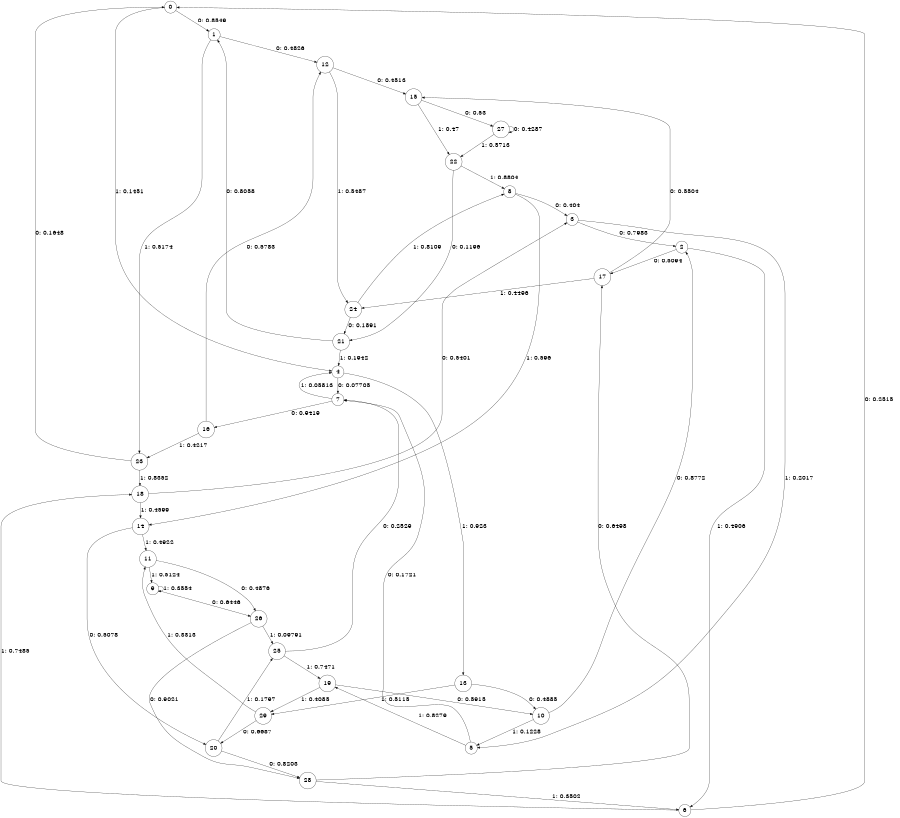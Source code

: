 digraph "ch11randomL5" {
size = "6,8.5";
ratio = "fill";
node [shape = circle];
node [fontsize = 24];
edge [fontsize = 24];
0 -> 1 [label = "0: 0.8549   "];
0 -> 4 [label = "1: 0.1451   "];
1 -> 12 [label = "0: 0.4826   "];
1 -> 23 [label = "1: 0.5174   "];
2 -> 17 [label = "0: 0.5094   "];
2 -> 6 [label = "1: 0.4906   "];
3 -> 2 [label = "0: 0.7983   "];
3 -> 5 [label = "1: 0.2017   "];
4 -> 7 [label = "0: 0.07705  "];
4 -> 13 [label = "1: 0.923    "];
5 -> 7 [label = "0: 0.1721   "];
5 -> 19 [label = "1: 0.8279   "];
6 -> 0 [label = "0: 0.2515   "];
6 -> 18 [label = "1: 0.7485   "];
7 -> 16 [label = "0: 0.9419   "];
7 -> 4 [label = "1: 0.05813  "];
8 -> 3 [label = "0: 0.404    "];
8 -> 14 [label = "1: 0.596    "];
9 -> 26 [label = "0: 0.6446   "];
9 -> 9 [label = "1: 0.3554   "];
10 -> 2 [label = "0: 0.8772   "];
10 -> 5 [label = "1: 0.1228   "];
11 -> 26 [label = "0: 0.4876   "];
11 -> 9 [label = "1: 0.5124   "];
12 -> 15 [label = "0: 0.4513   "];
12 -> 24 [label = "1: 0.5487   "];
13 -> 10 [label = "0: 0.4885   "];
13 -> 29 [label = "1: 0.5115   "];
14 -> 20 [label = "0: 0.5078   "];
14 -> 11 [label = "1: 0.4922   "];
15 -> 27 [label = "0: 0.53     "];
15 -> 22 [label = "1: 0.47     "];
16 -> 12 [label = "0: 0.5783   "];
16 -> 23 [label = "1: 0.4217   "];
17 -> 15 [label = "0: 0.5504   "];
17 -> 24 [label = "1: 0.4496   "];
18 -> 3 [label = "0: 0.5401   "];
18 -> 14 [label = "1: 0.4599   "];
19 -> 10 [label = "0: 0.5915   "];
19 -> 29 [label = "1: 0.4085   "];
20 -> 28 [label = "0: 0.8203   "];
20 -> 25 [label = "1: 0.1797   "];
21 -> 1 [label = "0: 0.8058   "];
21 -> 4 [label = "1: 0.1942   "];
22 -> 21 [label = "0: 0.1196   "];
22 -> 8 [label = "1: 0.8804   "];
23 -> 0 [label = "0: 0.1648   "];
23 -> 18 [label = "1: 0.8352   "];
24 -> 21 [label = "0: 0.1891   "];
24 -> 8 [label = "1: 0.8109   "];
25 -> 7 [label = "0: 0.2529   "];
25 -> 19 [label = "1: 0.7471   "];
26 -> 28 [label = "0: 0.9021   "];
26 -> 25 [label = "1: 0.09791  "];
27 -> 27 [label = "0: 0.4287   "];
27 -> 22 [label = "1: 0.5713   "];
28 -> 17 [label = "0: 0.6498   "];
28 -> 6 [label = "1: 0.3502   "];
29 -> 20 [label = "0: 0.6687   "];
29 -> 11 [label = "1: 0.3313   "];
}